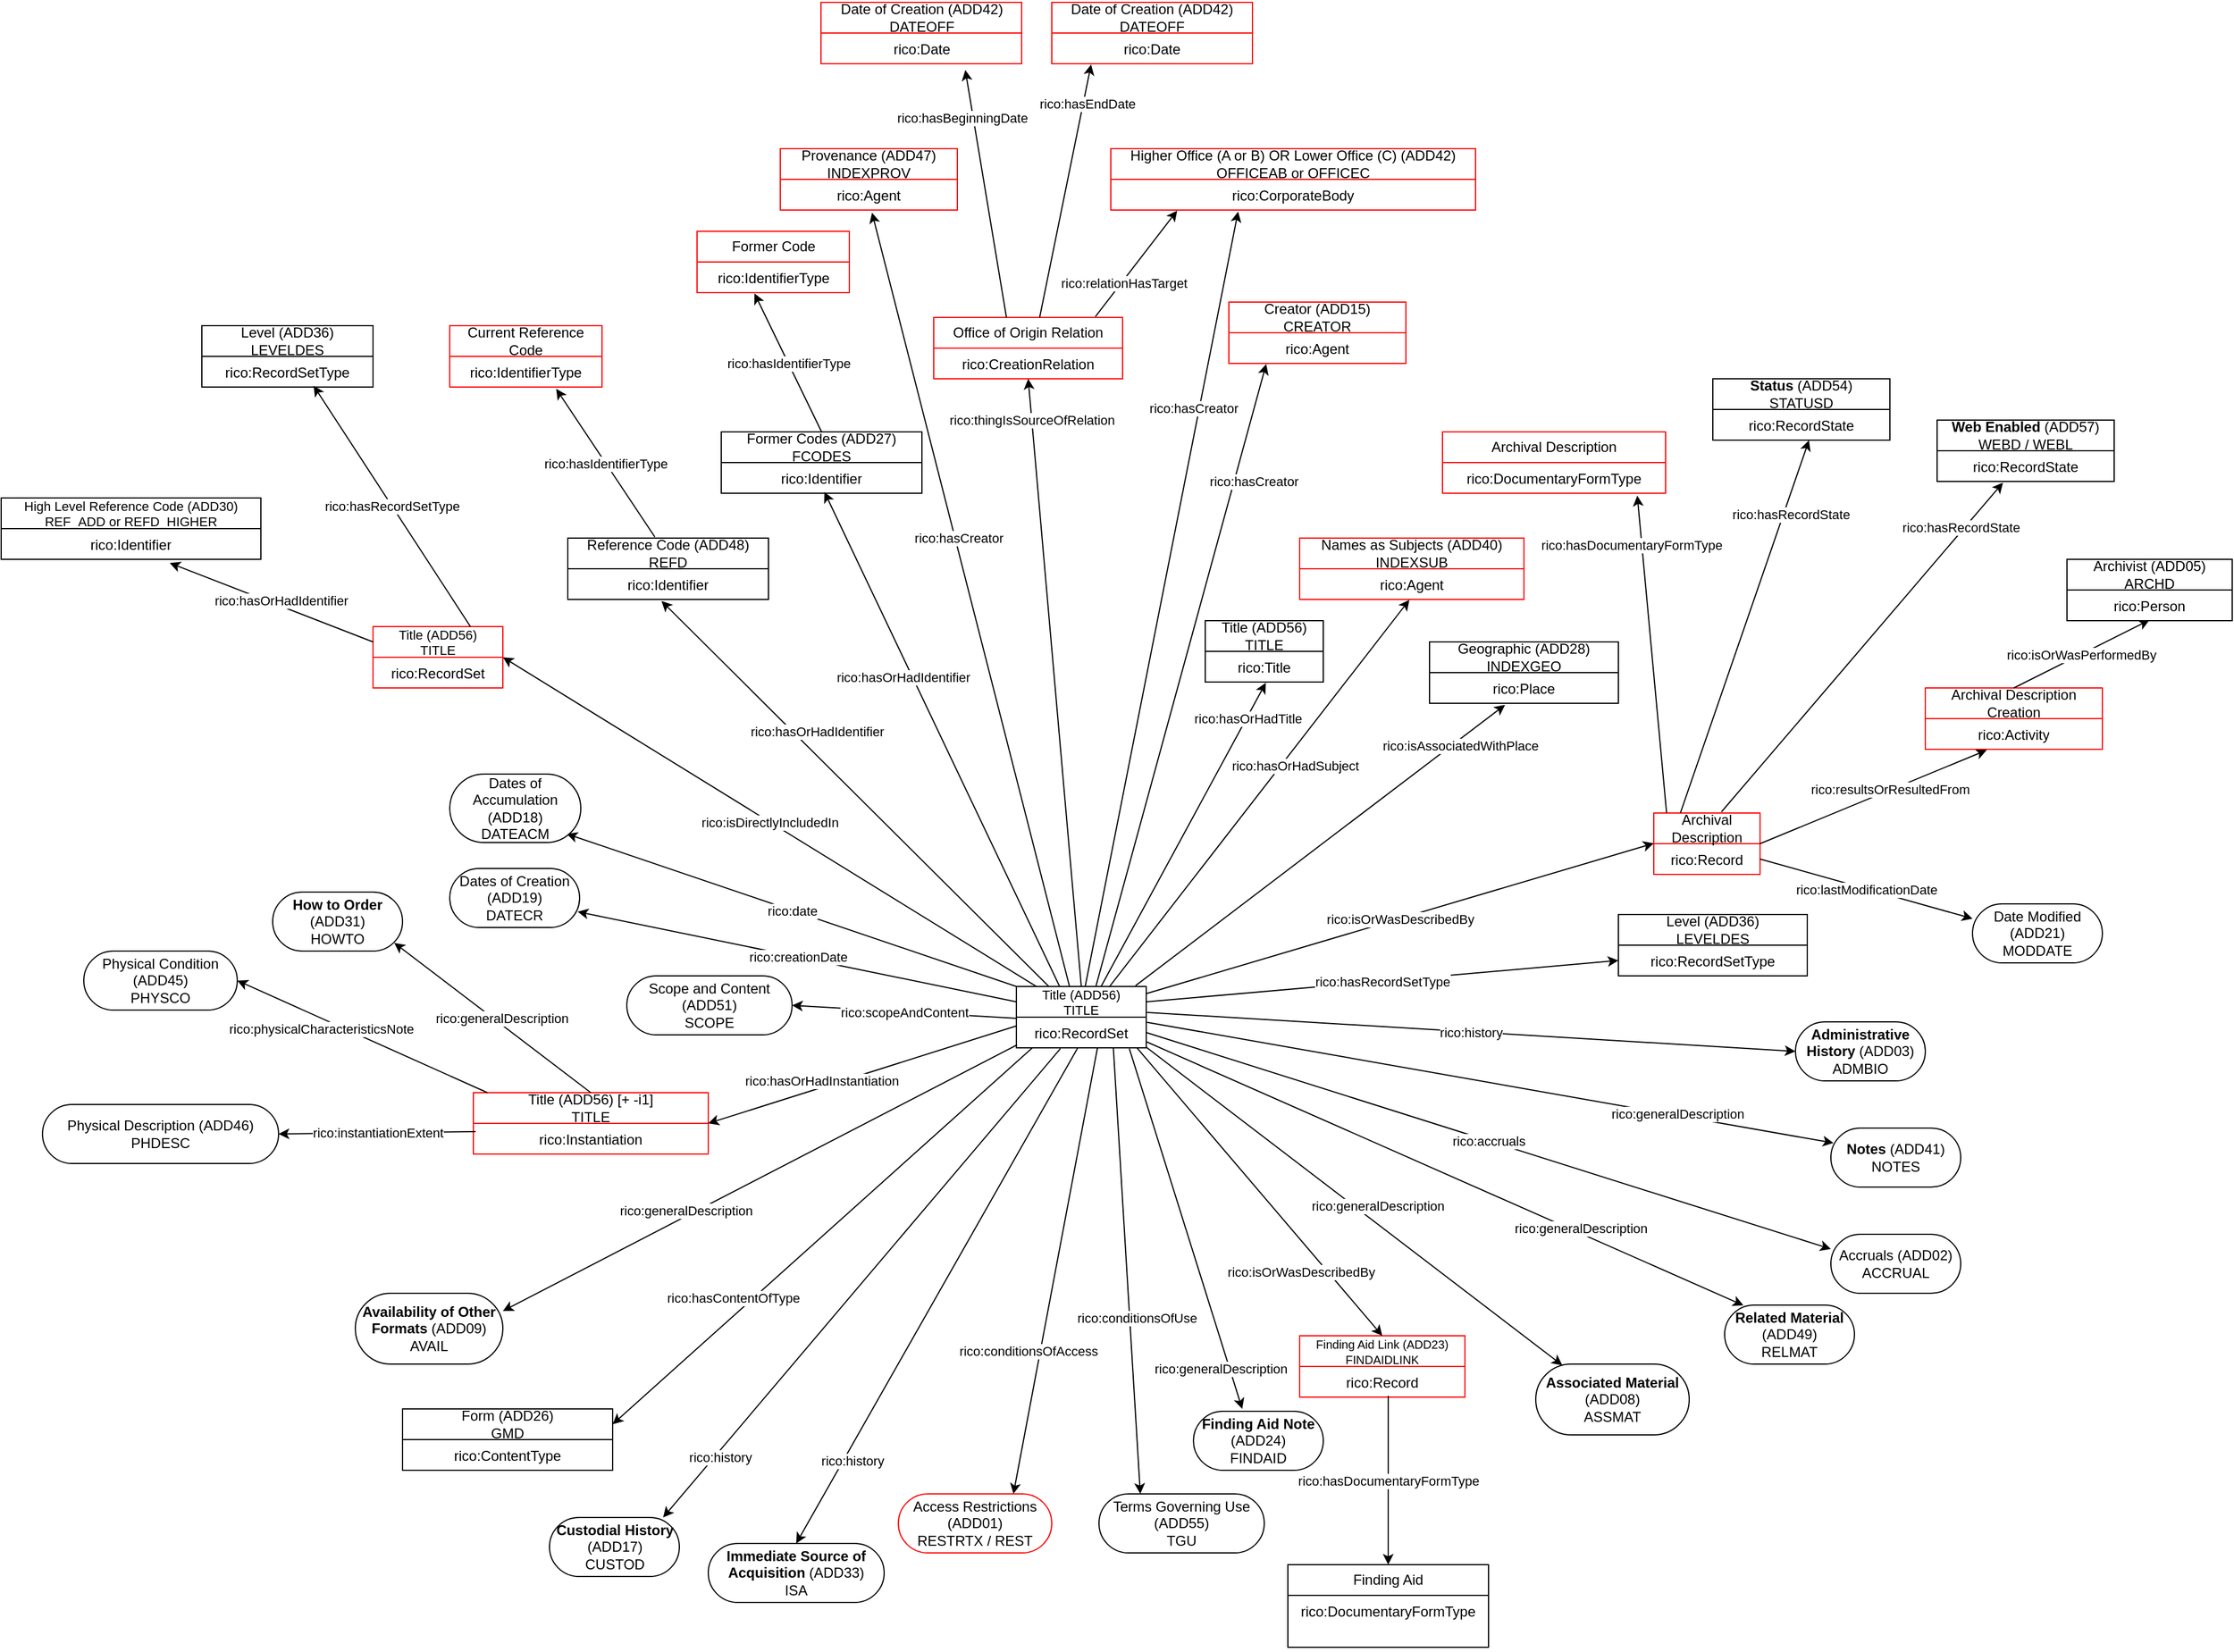 <mxfile version="24.6.1" type="device">
  <diagram name="Page-1" id="_9r6geDOEYo5xFr4fmT0">
    <mxGraphModel dx="2204" dy="1666" grid="1" gridSize="10" guides="1" tooltips="1" connect="1" arrows="1" fold="1" page="1" pageScale="1" pageWidth="850" pageHeight="1100" background="#FFFFFF" math="0" shadow="0">
      <root>
        <mxCell id="0" />
        <mxCell id="1" parent="0" />
        <mxCell id="sWa0SD8Ajx1KSGOqKPP4-1" value="&lt;font style=&quot;font-size: 11px;&quot;&gt;Title (ADD56)&lt;/font&gt;&lt;div style=&quot;font-size: 11px;&quot;&gt;&lt;font style=&quot;font-size: 11px;&quot;&gt;TITLE&lt;/font&gt;&lt;/div&gt;" style="swimlane;fontStyle=0;childLayout=stackLayout;horizontal=1;startSize=26;fillColor=none;horizontalStack=0;resizeParent=1;resizeParentMax=0;resizeLast=0;collapsible=1;marginBottom=0;whiteSpace=wrap;html=1;" parent="1" vertex="1">
          <mxGeometry x="320" y="370" width="110" height="52" as="geometry" />
        </mxCell>
        <mxCell id="sWa0SD8Ajx1KSGOqKPP4-2" value="rico:RecordSet" style="text;strokeColor=none;fillColor=none;align=center;verticalAlign=top;spacingLeft=4;spacingRight=4;overflow=hidden;rotatable=0;points=[[0,0.5],[1,0.5]];portConstraint=eastwest;whiteSpace=wrap;html=1;" parent="sWa0SD8Ajx1KSGOqKPP4-1" vertex="1">
          <mxGeometry y="26" width="110" height="26" as="geometry" />
        </mxCell>
        <mxCell id="sWa0SD8Ajx1KSGOqKPP4-3" value="Level (ADD36)&lt;div&gt;LEVELDES&lt;/div&gt;" style="swimlane;fontStyle=0;childLayout=stackLayout;horizontal=1;startSize=26;fillColor=none;horizontalStack=0;resizeParent=1;resizeParentMax=0;resizeLast=0;collapsible=1;marginBottom=0;whiteSpace=wrap;html=1;" parent="1" vertex="1">
          <mxGeometry x="830" y="309" width="160" height="52" as="geometry">
            <mxRectangle x="981" y="570" width="50" height="40" as="alternateBounds" />
          </mxGeometry>
        </mxCell>
        <mxCell id="sWa0SD8Ajx1KSGOqKPP4-4" value="rico:RecordSetType&lt;div&gt;&lt;br&gt;&lt;/div&gt;" style="text;strokeColor=none;fillColor=none;align=center;verticalAlign=top;spacingLeft=4;spacingRight=4;overflow=hidden;rotatable=0;points=[[0,0.5],[1,0.5]];portConstraint=eastwest;whiteSpace=wrap;html=1;" parent="sWa0SD8Ajx1KSGOqKPP4-3" vertex="1">
          <mxGeometry y="26" width="160" height="26" as="geometry" />
        </mxCell>
        <mxCell id="sWa0SD8Ajx1KSGOqKPP4-5" value="" style="endArrow=classic;html=1;rounded=0;entryX=0;entryY=0.5;entryDx=0;entryDy=0;exitX=1;exitY=0.25;exitDx=0;exitDy=0;" parent="1" source="sWa0SD8Ajx1KSGOqKPP4-1" target="sWa0SD8Ajx1KSGOqKPP4-4" edge="1">
          <mxGeometry relative="1" as="geometry">
            <mxPoint x="530" y="380" as="sourcePoint" />
            <mxPoint x="610" y="390" as="targetPoint" />
          </mxGeometry>
        </mxCell>
        <mxCell id="sWa0SD8Ajx1KSGOqKPP4-6" value="rico:hasRecordSetType" style="edgeLabel;resizable=0;html=1;;align=center;verticalAlign=middle;" parent="sWa0SD8Ajx1KSGOqKPP4-5" connectable="0" vertex="1">
          <mxGeometry relative="1" as="geometry" />
        </mxCell>
        <mxCell id="sWa0SD8Ajx1KSGOqKPP4-11" value="Scope and Content (ADD51)&lt;div&gt;SCOPE&lt;/div&gt;" style="html=1;whiteSpace=wrap;rounded=1;arcSize=50;" parent="1" vertex="1">
          <mxGeometry x="-10" y="361" width="140" height="50" as="geometry" />
        </mxCell>
        <mxCell id="sWa0SD8Ajx1KSGOqKPP4-12" value="" style="endArrow=classic;html=1;rounded=0;exitX=0.003;exitY=0.038;exitDx=0;exitDy=0;exitPerimeter=0;entryX=1;entryY=0.5;entryDx=0;entryDy=0;" parent="1" source="sWa0SD8Ajx1KSGOqKPP4-2" target="sWa0SD8Ajx1KSGOqKPP4-11" edge="1">
          <mxGeometry relative="1" as="geometry">
            <mxPoint x="290" y="400" as="sourcePoint" />
            <mxPoint x="130" y="400" as="targetPoint" />
          </mxGeometry>
        </mxCell>
        <mxCell id="sWa0SD8Ajx1KSGOqKPP4-13" value="rico:scopeAndContent" style="edgeLabel;resizable=0;html=1;;align=center;verticalAlign=middle;" parent="sWa0SD8Ajx1KSGOqKPP4-12" connectable="0" vertex="1">
          <mxGeometry relative="1" as="geometry" />
        </mxCell>
        <mxCell id="sWa0SD8Ajx1KSGOqKPP4-14" value="&lt;font style=&quot;font-size: 12px;&quot;&gt;Title (ADD56) [+ -i1]&lt;/font&gt;&lt;div style=&quot;&quot;&gt;TITLE&lt;/div&gt;" style="swimlane;fontStyle=0;childLayout=stackLayout;horizontal=1;startSize=26;fillColor=none;horizontalStack=0;resizeParent=1;resizeParentMax=0;resizeLast=0;collapsible=1;marginBottom=0;whiteSpace=wrap;html=1;strokeColor=#FF0000;" parent="1" vertex="1">
          <mxGeometry x="-140" y="460" width="199" height="52" as="geometry" />
        </mxCell>
        <mxCell id="sWa0SD8Ajx1KSGOqKPP4-15" value="rico:Instantiation&lt;div&gt;&lt;br&gt;&lt;/div&gt;" style="text;strokeColor=none;fillColor=none;align=center;verticalAlign=top;spacingLeft=4;spacingRight=4;overflow=hidden;rotatable=0;points=[[0,0.5],[1,0.5]];portConstraint=eastwest;whiteSpace=wrap;html=1;" parent="sWa0SD8Ajx1KSGOqKPP4-14" vertex="1">
          <mxGeometry y="26" width="199" height="26" as="geometry" />
        </mxCell>
        <mxCell id="K4QZWATomJR9_dxTVFmW-19" value="" style="endArrow=classic;html=1;rounded=0;entryX=0.875;entryY=0;entryDx=0;entryDy=0;entryPerimeter=0;exitX=0.339;exitY=1.026;exitDx=0;exitDy=0;exitPerimeter=0;" parent="1" source="sWa0SD8Ajx1KSGOqKPP4-2" target="K4QZWATomJR9_dxTVFmW-21" edge="1">
          <mxGeometry relative="1" as="geometry">
            <mxPoint x="361" y="420" as="sourcePoint" />
            <mxPoint x="260" y="770" as="targetPoint" />
          </mxGeometry>
        </mxCell>
        <mxCell id="K4QZWATomJR9_dxTVFmW-20" value="rico:history" style="edgeLabel;resizable=0;html=1;;align=center;verticalAlign=middle;" parent="K4QZWATomJR9_dxTVFmW-19" connectable="0" vertex="1">
          <mxGeometry relative="1" as="geometry">
            <mxPoint x="-120" y="147" as="offset" />
          </mxGeometry>
        </mxCell>
        <mxCell id="K4QZWATomJR9_dxTVFmW-21" value="&lt;b&gt;Custodial History &lt;/b&gt;(ADD17)&lt;div&gt;CUSTOD&lt;/div&gt;" style="html=1;whiteSpace=wrap;rounded=1;arcSize=50;" parent="1" vertex="1">
          <mxGeometry x="-75.5" y="820" width="110" height="50" as="geometry" />
        </mxCell>
        <mxCell id="K4QZWATomJR9_dxTVFmW-24" value="&lt;b&gt;Immediate Source of Acquisition &lt;/b&gt;(ADD33)&lt;div&gt;ISA&lt;/div&gt;" style="html=1;whiteSpace=wrap;rounded=1;arcSize=50;" parent="1" vertex="1">
          <mxGeometry x="59" y="842" width="149" height="50" as="geometry" />
        </mxCell>
        <mxCell id="K4QZWATomJR9_dxTVFmW-27" value="" style="endArrow=classic;html=1;rounded=0;entryX=0.5;entryY=0;entryDx=0;entryDy=0;exitX=0.471;exitY=1.013;exitDx=0;exitDy=0;exitPerimeter=0;" parent="1" source="sWa0SD8Ajx1KSGOqKPP4-2" target="K4QZWATomJR9_dxTVFmW-24" edge="1">
          <mxGeometry relative="1" as="geometry">
            <mxPoint x="370" y="430" as="sourcePoint" />
            <mxPoint x="208" y="805" as="targetPoint" />
          </mxGeometry>
        </mxCell>
        <mxCell id="K4QZWATomJR9_dxTVFmW-28" value="rico:history" style="edgeLabel;resizable=0;html=1;;align=center;verticalAlign=middle;" parent="K4QZWATomJR9_dxTVFmW-27" connectable="0" vertex="1">
          <mxGeometry relative="1" as="geometry">
            <mxPoint x="-72" y="139" as="offset" />
          </mxGeometry>
        </mxCell>
        <mxCell id="K4QZWATomJR9_dxTVFmW-37" value="" style="endArrow=classic;html=1;rounded=0;entryX=1;entryY=0.5;entryDx=0;entryDy=0;exitX=-0.002;exitY=0.288;exitDx=0;exitDy=0;exitPerimeter=0;" parent="1" source="sWa0SD8Ajx1KSGOqKPP4-2" target="sWa0SD8Ajx1KSGOqKPP4-14" edge="1">
          <mxGeometry relative="1" as="geometry">
            <mxPoint x="280" y="420" as="sourcePoint" />
            <mxPoint x="110" y="490" as="targetPoint" />
          </mxGeometry>
        </mxCell>
        <mxCell id="K4QZWATomJR9_dxTVFmW-38" value="rico:hasOrHadInstantiation" style="edgeLabel;resizable=0;html=1;;align=center;verticalAlign=middle;" parent="K4QZWATomJR9_dxTVFmW-37" connectable="0" vertex="1">
          <mxGeometry relative="1" as="geometry">
            <mxPoint x="-34" y="5" as="offset" />
          </mxGeometry>
        </mxCell>
        <mxCell id="K4QZWATomJR9_dxTVFmW-41" value="" style="endArrow=classic;html=1;rounded=0;entryX=1;entryY=0.5;entryDx=0;entryDy=0;exitX=0.01;exitY=0.269;exitDx=0;exitDy=0;exitPerimeter=0;" parent="1" source="sWa0SD8Ajx1KSGOqKPP4-15" target="K4QZWATomJR9_dxTVFmW-45" edge="1">
          <mxGeometry relative="1" as="geometry">
            <mxPoint x="-140" y="494.5" as="sourcePoint" />
            <mxPoint x="-290" y="494.5" as="targetPoint" />
          </mxGeometry>
        </mxCell>
        <mxCell id="K4QZWATomJR9_dxTVFmW-42" value="rico:instantiationExtent" style="edgeLabel;resizable=0;html=1;;align=center;verticalAlign=middle;" parent="K4QZWATomJR9_dxTVFmW-41" connectable="0" vertex="1">
          <mxGeometry relative="1" as="geometry" />
        </mxCell>
        <mxCell id="K4QZWATomJR9_dxTVFmW-45" value="Physical Description (ADD46) PHDESC" style="html=1;whiteSpace=wrap;rounded=1;arcSize=50;strokeColor=#000000;" parent="1" vertex="1">
          <mxGeometry x="-505" y="470" width="200" height="50" as="geometry" />
        </mxCell>
        <mxCell id="vEi_3DjQt7wcUmB-cSFn-1" value="" style="endArrow=classic;html=1;rounded=0;entryX=0.75;entryY=0;entryDx=0;entryDy=0;exitX=0.624;exitY=1.013;exitDx=0;exitDy=0;exitPerimeter=0;" parent="1" source="sWa0SD8Ajx1KSGOqKPP4-2" target="vEi_3DjQt7wcUmB-cSFn-3" edge="1">
          <mxGeometry relative="1" as="geometry">
            <mxPoint x="390" y="422" as="sourcePoint" />
            <mxPoint x="360" y="770" as="targetPoint" />
          </mxGeometry>
        </mxCell>
        <mxCell id="vEi_3DjQt7wcUmB-cSFn-2" value="rico:conditionsOfAccess" style="edgeLabel;resizable=0;html=1;;align=center;verticalAlign=middle;" parent="vEi_3DjQt7wcUmB-cSFn-1" connectable="0" vertex="1">
          <mxGeometry relative="1" as="geometry">
            <mxPoint x="-23" y="68" as="offset" />
          </mxGeometry>
        </mxCell>
        <mxCell id="vEi_3DjQt7wcUmB-cSFn-3" value="Access Restrictions (ADD01)&lt;div&gt;RESTRTX / REST&lt;/div&gt;" style="html=1;whiteSpace=wrap;rounded=1;arcSize=50;strokeColor=#FF0000;" parent="1" vertex="1">
          <mxGeometry x="220" y="800" width="130" height="50" as="geometry" />
        </mxCell>
        <mxCell id="vEi_3DjQt7wcUmB-cSFn-4" value="" style="endArrow=classic;html=1;rounded=0;entryX=0.25;entryY=0;entryDx=0;entryDy=0;exitX=0.747;exitY=1.006;exitDx=0;exitDy=0;exitPerimeter=0;" parent="1" source="sWa0SD8Ajx1KSGOqKPP4-2" target="vEi_3DjQt7wcUmB-cSFn-6" edge="1">
          <mxGeometry relative="1" as="geometry">
            <mxPoint x="400" y="430" as="sourcePoint" />
            <mxPoint x="420" y="780" as="targetPoint" />
          </mxGeometry>
        </mxCell>
        <mxCell id="vEi_3DjQt7wcUmB-cSFn-5" value="rico:conditionsOfUse" style="edgeLabel;resizable=0;html=1;;align=center;verticalAlign=middle;" parent="vEi_3DjQt7wcUmB-cSFn-4" connectable="0" vertex="1">
          <mxGeometry relative="1" as="geometry">
            <mxPoint x="8" y="39" as="offset" />
          </mxGeometry>
        </mxCell>
        <mxCell id="vEi_3DjQt7wcUmB-cSFn-6" value="Terms Governing Use (ADD55)&lt;div&gt;TGU&lt;/div&gt;" style="html=1;whiteSpace=wrap;rounded=1;arcSize=50;" parent="1" vertex="1">
          <mxGeometry x="390" y="800" width="140" height="50" as="geometry" />
        </mxCell>
        <mxCell id="vEi_3DjQt7wcUmB-cSFn-7" value="" style="endArrow=classic;html=1;rounded=0;entryX=0.376;entryY=-0.04;entryDx=0;entryDy=0;entryPerimeter=0;exitX=0.87;exitY=1.026;exitDx=0;exitDy=0;exitPerimeter=0;" parent="1" source="sWa0SD8Ajx1KSGOqKPP4-2" target="vEi_3DjQt7wcUmB-cSFn-9" edge="1">
          <mxGeometry relative="1" as="geometry">
            <mxPoint x="420" y="420" as="sourcePoint" />
            <mxPoint x="510" y="700" as="targetPoint" />
          </mxGeometry>
        </mxCell>
        <mxCell id="vEi_3DjQt7wcUmB-cSFn-8" value="rico:generalDescription" style="edgeLabel;resizable=0;html=1;;align=center;verticalAlign=middle;" parent="vEi_3DjQt7wcUmB-cSFn-7" connectable="0" vertex="1">
          <mxGeometry relative="1" as="geometry">
            <mxPoint x="29" y="118" as="offset" />
          </mxGeometry>
        </mxCell>
        <mxCell id="vEi_3DjQt7wcUmB-cSFn-9" value="&lt;b&gt;Finding Aid Note &lt;/b&gt;(ADD24)&lt;div&gt;FINDAID&lt;/div&gt;" style="html=1;whiteSpace=wrap;rounded=1;arcSize=50;" parent="1" vertex="1">
          <mxGeometry x="470" y="730" width="110" height="50" as="geometry" />
        </mxCell>
        <mxCell id="vEi_3DjQt7wcUmB-cSFn-10" value="&lt;font style=&quot;font-size: 10px;&quot;&gt;Finding Aid Link (ADD23)&lt;/font&gt;&lt;div style=&quot;font-size: 10px;&quot;&gt;&lt;font style=&quot;font-size: 10px;&quot;&gt;FINDAIDLINK&lt;/font&gt;&lt;/div&gt;" style="swimlane;fontStyle=0;childLayout=stackLayout;horizontal=1;startSize=26;fillColor=none;horizontalStack=0;resizeParent=1;resizeParentMax=0;resizeLast=0;collapsible=1;marginBottom=0;whiteSpace=wrap;html=1;strokeColor=#FF0000;" parent="1" vertex="1">
          <mxGeometry x="560" y="666" width="140" height="52" as="geometry" />
        </mxCell>
        <mxCell id="vEi_3DjQt7wcUmB-cSFn-11" value="rico:Record" style="text;strokeColor=none;fillColor=none;align=center;verticalAlign=top;spacingLeft=4;spacingRight=4;overflow=hidden;rotatable=0;points=[[0,0.5],[1,0.5]];portConstraint=eastwest;whiteSpace=wrap;html=1;" parent="vEi_3DjQt7wcUmB-cSFn-10" vertex="1">
          <mxGeometry y="26" width="140" height="26" as="geometry" />
        </mxCell>
        <mxCell id="vEi_3DjQt7wcUmB-cSFn-14" value="Finding Aid" style="swimlane;fontStyle=0;childLayout=stackLayout;horizontal=1;startSize=26;fillColor=none;horizontalStack=0;resizeParent=1;resizeParentMax=0;resizeLast=0;collapsible=1;marginBottom=0;whiteSpace=wrap;html=1;" parent="1" vertex="1">
          <mxGeometry x="550" y="860" width="170" height="70" as="geometry">
            <mxRectangle x="981" y="570" width="50" height="40" as="alternateBounds" />
          </mxGeometry>
        </mxCell>
        <mxCell id="vEi_3DjQt7wcUmB-cSFn-15" value="rico:DocumentaryFormType&lt;div&gt;&lt;div&gt;&lt;br&gt;&lt;/div&gt;&lt;/div&gt;" style="text;strokeColor=none;fillColor=none;align=center;verticalAlign=top;spacingLeft=4;spacingRight=4;overflow=hidden;rotatable=0;points=[[0,0.5],[1,0.5]];portConstraint=eastwest;whiteSpace=wrap;html=1;" parent="vEi_3DjQt7wcUmB-cSFn-14" vertex="1">
          <mxGeometry y="26" width="170" height="44" as="geometry" />
        </mxCell>
        <mxCell id="vEi_3DjQt7wcUmB-cSFn-16" value="" style="endArrow=classic;html=1;rounded=0;entryX=0.5;entryY=0;entryDx=0;entryDy=0;exitX=0.536;exitY=0.957;exitDx=0;exitDy=0;exitPerimeter=0;" parent="1" source="vEi_3DjQt7wcUmB-cSFn-11" target="vEi_3DjQt7wcUmB-cSFn-14" edge="1">
          <mxGeometry relative="1" as="geometry">
            <mxPoint x="630" y="750" as="sourcePoint" />
            <mxPoint x="850" y="770" as="targetPoint" />
          </mxGeometry>
        </mxCell>
        <mxCell id="vEi_3DjQt7wcUmB-cSFn-17" value="rico:hasDocumentaryFormType" style="edgeLabel;resizable=0;html=1;;align=center;verticalAlign=middle;" parent="vEi_3DjQt7wcUmB-cSFn-16" connectable="0" vertex="1">
          <mxGeometry relative="1" as="geometry" />
        </mxCell>
        <mxCell id="wiPwyt0miK05mvKJtJq--1" value="" style="endArrow=classic;html=1;rounded=0;entryX=0.5;entryY=0;entryDx=0;entryDy=0;exitX=0.926;exitY=0.987;exitDx=0;exitDy=0;exitPerimeter=0;" parent="1" source="sWa0SD8Ajx1KSGOqKPP4-2" target="vEi_3DjQt7wcUmB-cSFn-10" edge="1">
          <mxGeometry relative="1" as="geometry">
            <mxPoint x="440" y="440" as="sourcePoint" />
            <mxPoint x="540" y="532" as="targetPoint" />
          </mxGeometry>
        </mxCell>
        <mxCell id="wiPwyt0miK05mvKJtJq--2" value="rico:isOrWasDescribedBy" style="edgeLabel;resizable=0;html=1;;align=center;verticalAlign=middle;" parent="wiPwyt0miK05mvKJtJq--1" connectable="0" vertex="1">
          <mxGeometry relative="1" as="geometry">
            <mxPoint x="35" y="68" as="offset" />
          </mxGeometry>
        </mxCell>
        <mxCell id="wiPwyt0miK05mvKJtJq--11" value="" style="endArrow=classic;html=1;rounded=0;exitX=1;exitY=0.5;exitDx=0;exitDy=0;entryX=0;entryY=0.25;entryDx=0;entryDy=0;" parent="1" source="sWa0SD8Ajx1KSGOqKPP4-2" target="wiPwyt0miK05mvKJtJq--13" edge="1">
          <mxGeometry relative="1" as="geometry">
            <mxPoint x="550" y="450" as="sourcePoint" />
            <mxPoint x="920" y="580" as="targetPoint" />
          </mxGeometry>
        </mxCell>
        <mxCell id="wiPwyt0miK05mvKJtJq--12" value="rico:accruals" style="edgeLabel;resizable=0;html=1;;align=center;verticalAlign=middle;" parent="wiPwyt0miK05mvKJtJq--11" connectable="0" vertex="1">
          <mxGeometry relative="1" as="geometry" />
        </mxCell>
        <mxCell id="wiPwyt0miK05mvKJtJq--13" value="Accruals (ADD02)&lt;div&gt;ACCRUAL&lt;/div&gt;" style="html=1;whiteSpace=wrap;rounded=1;arcSize=50;" parent="1" vertex="1">
          <mxGeometry x="1010" y="580" width="110" height="50" as="geometry" />
        </mxCell>
        <mxCell id="wiPwyt0miK05mvKJtJq--14" value="" style="endArrow=classic;html=1;rounded=0;exitX=1.006;exitY=0.167;exitDx=0;exitDy=0;exitPerimeter=0;entryX=0.02;entryY=0.253;entryDx=0;entryDy=0;entryPerimeter=0;" parent="1" source="sWa0SD8Ajx1KSGOqKPP4-2" target="wiPwyt0miK05mvKJtJq--16" edge="1">
          <mxGeometry relative="1" as="geometry">
            <mxPoint x="500" y="420" as="sourcePoint" />
            <mxPoint x="910" y="520" as="targetPoint" />
          </mxGeometry>
        </mxCell>
        <mxCell id="wiPwyt0miK05mvKJtJq--15" value="rico:generalDescription" style="edgeLabel;resizable=0;html=1;;align=center;verticalAlign=middle;" parent="wiPwyt0miK05mvKJtJq--14" connectable="0" vertex="1">
          <mxGeometry relative="1" as="geometry">
            <mxPoint x="159" y="26" as="offset" />
          </mxGeometry>
        </mxCell>
        <mxCell id="wiPwyt0miK05mvKJtJq--16" value="&lt;b&gt;Notes &lt;/b&gt;(ADD41)&lt;div&gt;NOTES&lt;/div&gt;" style="html=1;whiteSpace=wrap;rounded=1;arcSize=50;" parent="1" vertex="1">
          <mxGeometry x="1010" y="490" width="110" height="50" as="geometry" />
        </mxCell>
        <mxCell id="wiPwyt0miK05mvKJtJq--17" value="" style="endArrow=classic;html=1;rounded=0;entryX=1;entryY=0.5;entryDx=0;entryDy=0;exitX=0.06;exitY=0;exitDx=0;exitDy=0;exitPerimeter=0;" parent="1" source="sWa0SD8Ajx1KSGOqKPP4-14" target="wiPwyt0miK05mvKJtJq--19" edge="1">
          <mxGeometry relative="1" as="geometry">
            <mxPoint x="-50" y="430" as="sourcePoint" />
            <mxPoint x="-270.0" y="396" as="targetPoint" />
          </mxGeometry>
        </mxCell>
        <mxCell id="wiPwyt0miK05mvKJtJq--18" value="rico:physicalCharacteristicsNote" style="edgeLabel;resizable=0;html=1;;align=center;verticalAlign=middle;" parent="wiPwyt0miK05mvKJtJq--17" connectable="0" vertex="1">
          <mxGeometry relative="1" as="geometry">
            <mxPoint x="-35" y="-7" as="offset" />
          </mxGeometry>
        </mxCell>
        <mxCell id="wiPwyt0miK05mvKJtJq--19" value="Physical Condition (ADD45)&lt;div&gt;PHYSCO&lt;/div&gt;" style="html=1;whiteSpace=wrap;rounded=1;arcSize=50;strokeColor=#000000;" parent="1" vertex="1">
          <mxGeometry x="-470" y="340" width="130" height="50" as="geometry" />
        </mxCell>
        <mxCell id="wiPwyt0miK05mvKJtJq--20" value="" style="endArrow=classic;html=1;rounded=0;exitX=0.5;exitY=0;exitDx=0;exitDy=0;entryX=0.936;entryY=0.86;entryDx=0;entryDy=0;entryPerimeter=0;" parent="1" source="sWa0SD8Ajx1KSGOqKPP4-14" target="wiPwyt0miK05mvKJtJq--22" edge="1">
          <mxGeometry relative="1" as="geometry">
            <mxPoint x="-211" y="350" as="sourcePoint" />
            <mxPoint x="-130" y="290" as="targetPoint" />
          </mxGeometry>
        </mxCell>
        <mxCell id="wiPwyt0miK05mvKJtJq--21" value="rico:generalDescription" style="edgeLabel;resizable=0;html=1;;align=center;verticalAlign=middle;" parent="wiPwyt0miK05mvKJtJq--20" connectable="0" vertex="1">
          <mxGeometry relative="1" as="geometry">
            <mxPoint x="7" as="offset" />
          </mxGeometry>
        </mxCell>
        <mxCell id="wiPwyt0miK05mvKJtJq--22" value="&lt;b&gt;How to Order &lt;/b&gt;(ADD31)&lt;div&gt;HOWTO&lt;/div&gt;" style="html=1;whiteSpace=wrap;rounded=1;arcSize=50;" parent="1" vertex="1">
          <mxGeometry x="-310" y="290" width="110" height="50" as="geometry" />
        </mxCell>
        <mxCell id="wiPwyt0miK05mvKJtJq--23" value="Reference Code (ADD48)&lt;div&gt;REFD&lt;/div&gt;" style="swimlane;fontStyle=0;childLayout=stackLayout;horizontal=1;startSize=26;fillColor=none;horizontalStack=0;resizeParent=1;resizeParentMax=0;resizeLast=0;collapsible=1;marginBottom=0;whiteSpace=wrap;html=1;" parent="1" vertex="1">
          <mxGeometry x="-60" y="-10" width="170" height="52" as="geometry">
            <mxRectangle x="981" y="570" width="50" height="40" as="alternateBounds" />
          </mxGeometry>
        </mxCell>
        <mxCell id="wiPwyt0miK05mvKJtJq--24" value="rico:Identifier&lt;div&gt;&lt;br&gt;&lt;/div&gt;" style="text;strokeColor=none;fillColor=none;align=center;verticalAlign=top;spacingLeft=4;spacingRight=4;overflow=hidden;rotatable=0;points=[[0,0.5],[1,0.5]];portConstraint=eastwest;whiteSpace=wrap;html=1;" parent="wiPwyt0miK05mvKJtJq--23" vertex="1">
          <mxGeometry y="26" width="170" height="26" as="geometry" />
        </mxCell>
        <mxCell id="wiPwyt0miK05mvKJtJq--25" value="" style="endArrow=classic;html=1;rounded=0;exitX=0.25;exitY=0;exitDx=0;exitDy=0;entryX=0.467;entryY=1.051;entryDx=0;entryDy=0;entryPerimeter=0;" parent="1" source="sWa0SD8Ajx1KSGOqKPP4-1" target="wiPwyt0miK05mvKJtJq--24" edge="1">
          <mxGeometry relative="1" as="geometry">
            <mxPoint x="340" y="362" as="sourcePoint" />
            <mxPoint x="260" y="242" as="targetPoint" />
          </mxGeometry>
        </mxCell>
        <mxCell id="wiPwyt0miK05mvKJtJq--26" value="rico:hasOrHadIdentifier" style="edgeLabel;resizable=0;html=1;;align=center;verticalAlign=middle;" parent="wiPwyt0miK05mvKJtJq--25" connectable="0" vertex="1">
          <mxGeometry relative="1" as="geometry">
            <mxPoint x="-33" y="-53" as="offset" />
          </mxGeometry>
        </mxCell>
        <mxCell id="wiPwyt0miK05mvKJtJq--27" value="" style="endArrow=classic;html=1;rounded=0;entryX=0.514;entryY=0.957;entryDx=0;entryDy=0;entryPerimeter=0;exitX=0.334;exitY=0.004;exitDx=0;exitDy=0;exitPerimeter=0;" parent="1" source="sWa0SD8Ajx1KSGOqKPP4-1" target="wiPwyt0miK05mvKJtJq--30" edge="1">
          <mxGeometry relative="1" as="geometry">
            <mxPoint x="330" y="330" as="sourcePoint" />
            <mxPoint x="330" y="36.5" as="targetPoint" />
          </mxGeometry>
        </mxCell>
        <mxCell id="wiPwyt0miK05mvKJtJq--28" value="rico:hasOrHadIdentifier" style="edgeLabel;resizable=0;html=1;;align=center;verticalAlign=middle;" parent="wiPwyt0miK05mvKJtJq--27" connectable="0" vertex="1">
          <mxGeometry relative="1" as="geometry">
            <mxPoint x="-33" y="-53" as="offset" />
          </mxGeometry>
        </mxCell>
        <mxCell id="wiPwyt0miK05mvKJtJq--29" value="Former Codes (ADD27)&lt;div&gt;FCODES&lt;/div&gt;" style="swimlane;fontStyle=0;childLayout=stackLayout;horizontal=1;startSize=26;fillColor=none;horizontalStack=0;resizeParent=1;resizeParentMax=0;resizeLast=0;collapsible=1;marginBottom=0;whiteSpace=wrap;html=1;" parent="1" vertex="1">
          <mxGeometry x="70" y="-100" width="170" height="52" as="geometry">
            <mxRectangle x="981" y="570" width="50" height="40" as="alternateBounds" />
          </mxGeometry>
        </mxCell>
        <mxCell id="wiPwyt0miK05mvKJtJq--30" value="rico:Identifier&lt;div&gt;&lt;br&gt;&lt;/div&gt;" style="text;strokeColor=none;fillColor=none;align=center;verticalAlign=top;spacingLeft=4;spacingRight=4;overflow=hidden;rotatable=0;points=[[0,0.5],[1,0.5]];portConstraint=eastwest;whiteSpace=wrap;html=1;" parent="wiPwyt0miK05mvKJtJq--29" vertex="1">
          <mxGeometry y="26" width="170" height="26" as="geometry" />
        </mxCell>
        <mxCell id="wiPwyt0miK05mvKJtJq--31" value="" style="endArrow=classic;html=1;rounded=0;exitX=0.434;exitY=-0.017;exitDx=0;exitDy=0;exitPerimeter=0;entryX=0.699;entryY=1.06;entryDx=0;entryDy=0;entryPerimeter=0;" parent="1" source="wiPwyt0miK05mvKJtJq--23" target="wiPwyt0miK05mvKJtJq--34" edge="1">
          <mxGeometry relative="1" as="geometry">
            <mxPoint x="-180" y="-150" as="sourcePoint" />
            <mxPoint x="-40" y="-140" as="targetPoint" />
          </mxGeometry>
        </mxCell>
        <mxCell id="wiPwyt0miK05mvKJtJq--32" value="rico:hasIdentifierType" style="edgeLabel;resizable=0;html=1;;align=center;verticalAlign=middle;" parent="wiPwyt0miK05mvKJtJq--31" connectable="0" vertex="1">
          <mxGeometry relative="1" as="geometry" />
        </mxCell>
        <mxCell id="wiPwyt0miK05mvKJtJq--33" value="Current Reference Code" style="swimlane;fontStyle=0;childLayout=stackLayout;horizontal=1;startSize=26;fillColor=none;horizontalStack=0;resizeParent=1;resizeParentMax=0;resizeLast=0;collapsible=1;marginBottom=0;whiteSpace=wrap;html=1;strokeColor=#FF0000;" parent="1" vertex="1">
          <mxGeometry x="-160" y="-190" width="129" height="52" as="geometry">
            <mxRectangle x="981" y="570" width="50" height="40" as="alternateBounds" />
          </mxGeometry>
        </mxCell>
        <mxCell id="wiPwyt0miK05mvKJtJq--34" value="rico:IdentifierType&lt;div&gt;&lt;br&gt;&lt;/div&gt;" style="text;strokeColor=none;fillColor=none;align=center;verticalAlign=top;spacingLeft=4;spacingRight=4;overflow=hidden;rotatable=0;points=[[0,0.5],[1,0.5]];portConstraint=eastwest;whiteSpace=wrap;html=1;" parent="wiPwyt0miK05mvKJtJq--33" vertex="1">
          <mxGeometry y="26" width="129" height="26" as="geometry" />
        </mxCell>
        <mxCell id="wiPwyt0miK05mvKJtJq--35" value="" style="endArrow=classic;html=1;rounded=0;exitX=0.5;exitY=0;exitDx=0;exitDy=0;entryX=0.377;entryY=1.026;entryDx=0;entryDy=0;entryPerimeter=0;" parent="1" source="wiPwyt0miK05mvKJtJq--29" target="wiPwyt0miK05mvKJtJq--38" edge="1">
          <mxGeometry relative="1" as="geometry">
            <mxPoint x="150" y="-120" as="sourcePoint" />
            <mxPoint x="110" y="-180" as="targetPoint" />
          </mxGeometry>
        </mxCell>
        <mxCell id="wiPwyt0miK05mvKJtJq--36" value="rico:hasIdentifierType" style="edgeLabel;resizable=0;html=1;;align=center;verticalAlign=middle;" parent="wiPwyt0miK05mvKJtJq--35" connectable="0" vertex="1">
          <mxGeometry relative="1" as="geometry" />
        </mxCell>
        <mxCell id="wiPwyt0miK05mvKJtJq--37" value="Former Code" style="swimlane;fontStyle=0;childLayout=stackLayout;horizontal=1;startSize=26;fillColor=none;horizontalStack=0;resizeParent=1;resizeParentMax=0;resizeLast=0;collapsible=1;marginBottom=0;whiteSpace=wrap;html=1;strokeColor=#FF0000;" parent="1" vertex="1">
          <mxGeometry x="49.5" y="-270" width="129" height="52" as="geometry">
            <mxRectangle x="981" y="570" width="50" height="40" as="alternateBounds" />
          </mxGeometry>
        </mxCell>
        <mxCell id="wiPwyt0miK05mvKJtJq--38" value="rico:IdentifierType&lt;div&gt;&lt;br&gt;&lt;/div&gt;" style="text;strokeColor=none;fillColor=none;align=center;verticalAlign=top;spacingLeft=4;spacingRight=4;overflow=hidden;rotatable=0;points=[[0,0.5],[1,0.5]];portConstraint=eastwest;whiteSpace=wrap;html=1;" parent="wiPwyt0miK05mvKJtJq--37" vertex="1">
          <mxGeometry y="26" width="129" height="26" as="geometry" />
        </mxCell>
        <mxCell id="wiPwyt0miK05mvKJtJq--53" value="" style="endArrow=classic;html=1;rounded=0;entryX=0;entryY=-0.013;entryDx=0;entryDy=0;entryPerimeter=0;exitX=1.002;exitY=0.115;exitDx=0;exitDy=0;exitPerimeter=0;" parent="1" source="sWa0SD8Ajx1KSGOqKPP4-1" target="wiPwyt0miK05mvKJtJq--56" edge="1">
          <mxGeometry relative="1" as="geometry">
            <mxPoint x="500" y="370" as="sourcePoint" />
            <mxPoint x="800" y="240" as="targetPoint" />
          </mxGeometry>
        </mxCell>
        <mxCell id="wiPwyt0miK05mvKJtJq--54" value="rico:isOrWasDescribedBy" style="edgeLabel;resizable=0;html=1;;align=center;verticalAlign=middle;" parent="wiPwyt0miK05mvKJtJq--53" connectable="0" vertex="1">
          <mxGeometry relative="1" as="geometry" />
        </mxCell>
        <mxCell id="wiPwyt0miK05mvKJtJq--55" value="Archival Description" style="swimlane;fontStyle=0;childLayout=stackLayout;horizontal=1;startSize=26;fillColor=none;horizontalStack=0;resizeParent=1;resizeParentMax=0;resizeLast=0;collapsible=1;marginBottom=0;whiteSpace=wrap;html=1;strokeColor=#FF0000;" parent="1" vertex="1">
          <mxGeometry x="860" y="223" width="90" height="52" as="geometry" />
        </mxCell>
        <mxCell id="wiPwyt0miK05mvKJtJq--56" value="rico:Record" style="text;strokeColor=none;fillColor=none;align=center;verticalAlign=top;spacingLeft=4;spacingRight=4;overflow=hidden;rotatable=0;points=[[0,0.5],[1,0.5]];portConstraint=eastwest;whiteSpace=wrap;html=1;" parent="wiPwyt0miK05mvKJtJq--55" vertex="1">
          <mxGeometry y="26" width="90" height="26" as="geometry" />
        </mxCell>
        <mxCell id="wiPwyt0miK05mvKJtJq--57" value="" style="endArrow=classic;html=1;rounded=0;exitX=1;exitY=0.5;exitDx=0;exitDy=0;entryX=0.347;entryY=1.026;entryDx=0;entryDy=0;entryPerimeter=0;" parent="1" source="wiPwyt0miK05mvKJtJq--55" target="wiPwyt0miK05mvKJtJq--60" edge="1">
          <mxGeometry relative="1" as="geometry">
            <mxPoint x="890" y="170.0" as="sourcePoint" />
            <mxPoint x="1030" y="180" as="targetPoint" />
          </mxGeometry>
        </mxCell>
        <mxCell id="wiPwyt0miK05mvKJtJq--58" value="rico:resultsOrResultedFrom" style="edgeLabel;resizable=0;html=1;;align=center;verticalAlign=middle;" parent="wiPwyt0miK05mvKJtJq--57" connectable="0" vertex="1">
          <mxGeometry relative="1" as="geometry">
            <mxPoint x="14" y="-7" as="offset" />
          </mxGeometry>
        </mxCell>
        <mxCell id="wiPwyt0miK05mvKJtJq--59" value="Archival Description Creation" style="swimlane;fontStyle=0;childLayout=stackLayout;horizontal=1;startSize=26;fillColor=none;horizontalStack=0;resizeParent=1;resizeParentMax=0;resizeLast=0;collapsible=1;marginBottom=0;whiteSpace=wrap;html=1;strokeColor=#FF0000;" parent="1" vertex="1">
          <mxGeometry x="1090" y="117" width="150" height="52" as="geometry" />
        </mxCell>
        <mxCell id="wiPwyt0miK05mvKJtJq--60" value="rico:Activity" style="text;strokeColor=none;fillColor=none;align=center;verticalAlign=top;spacingLeft=4;spacingRight=4;overflow=hidden;rotatable=0;points=[[0,0.5],[1,0.5]];portConstraint=eastwest;whiteSpace=wrap;html=1;" parent="wiPwyt0miK05mvKJtJq--59" vertex="1">
          <mxGeometry y="26" width="150" height="26" as="geometry" />
        </mxCell>
        <mxCell id="wiPwyt0miK05mvKJtJq--61" value="" style="endArrow=classic;html=1;rounded=0;exitX=0.5;exitY=0;exitDx=0;exitDy=0;entryX=0.499;entryY=0.981;entryDx=0;entryDy=0;entryPerimeter=0;" parent="1" source="wiPwyt0miK05mvKJtJq--59" target="wiPwyt0miK05mvKJtJq--64" edge="1">
          <mxGeometry relative="1" as="geometry">
            <mxPoint x="1030" y="80" as="sourcePoint" />
            <mxPoint x="1105" y="60" as="targetPoint" />
          </mxGeometry>
        </mxCell>
        <mxCell id="wiPwyt0miK05mvKJtJq--62" value="rico:isOrWasPerformedBy" style="edgeLabel;resizable=0;html=1;;align=center;verticalAlign=middle;" parent="wiPwyt0miK05mvKJtJq--61" connectable="0" vertex="1">
          <mxGeometry relative="1" as="geometry" />
        </mxCell>
        <mxCell id="wiPwyt0miK05mvKJtJq--63" value="Archivist (ADD05)&lt;div&gt;ARCHD&lt;/div&gt;" style="swimlane;fontStyle=0;childLayout=stackLayout;horizontal=1;startSize=26;fillColor=none;horizontalStack=0;resizeParent=1;resizeParentMax=0;resizeLast=0;collapsible=1;marginBottom=0;whiteSpace=wrap;html=1;" parent="1" vertex="1">
          <mxGeometry x="1210" y="8" width="140" height="52" as="geometry" />
        </mxCell>
        <mxCell id="wiPwyt0miK05mvKJtJq--64" value="rico:Person" style="text;strokeColor=none;fillColor=none;align=center;verticalAlign=top;spacingLeft=4;spacingRight=4;overflow=hidden;rotatable=0;points=[[0,0.5],[1,0.5]];portConstraint=eastwest;whiteSpace=wrap;html=1;" parent="wiPwyt0miK05mvKJtJq--63" vertex="1">
          <mxGeometry y="26" width="140" height="26" as="geometry" />
        </mxCell>
        <mxCell id="wiPwyt0miK05mvKJtJq--71" value="" style="endArrow=classic;html=1;rounded=0;exitX=0.409;exitY=-0.003;exitDx=0;exitDy=0;exitPerimeter=0;entryX=0.518;entryY=1.085;entryDx=0;entryDy=0;entryPerimeter=0;" parent="1" source="sWa0SD8Ajx1KSGOqKPP4-1" target="wiPwyt0miK05mvKJtJq--74" edge="1">
          <mxGeometry relative="1" as="geometry">
            <mxPoint x="350" y="210" as="sourcePoint" />
            <mxPoint x="210" y="-240" as="targetPoint" />
          </mxGeometry>
        </mxCell>
        <mxCell id="wiPwyt0miK05mvKJtJq--72" value="rico:hasCreator" style="edgeLabel;resizable=0;html=1;;align=center;verticalAlign=middle;" parent="wiPwyt0miK05mvKJtJq--71" connectable="0" vertex="1">
          <mxGeometry relative="1" as="geometry">
            <mxPoint x="-11" y="-52" as="offset" />
          </mxGeometry>
        </mxCell>
        <mxCell id="wiPwyt0miK05mvKJtJq--73" value="Provenance (ADD47)&lt;div&gt;INDEXPROV&lt;/div&gt;" style="swimlane;fontStyle=0;childLayout=stackLayout;horizontal=1;startSize=26;fillColor=none;horizontalStack=0;resizeParent=1;resizeParentMax=0;resizeLast=0;collapsible=1;marginBottom=0;whiteSpace=wrap;html=1;strokeColor=#FF0000;" parent="1" vertex="1">
          <mxGeometry x="120" y="-340" width="150" height="52" as="geometry" />
        </mxCell>
        <mxCell id="wiPwyt0miK05mvKJtJq--74" value="rico:Agent" style="text;strokeColor=none;fillColor=none;align=center;verticalAlign=top;spacingLeft=4;spacingRight=4;overflow=hidden;rotatable=0;points=[[0,0.5],[1,0.5]];portConstraint=eastwest;whiteSpace=wrap;html=1;" parent="wiPwyt0miK05mvKJtJq--73" vertex="1">
          <mxGeometry y="26" width="150" height="26" as="geometry" />
        </mxCell>
        <mxCell id="Pa1L8ZfUJXBHrEYyGiSI-1" value="Title (ADD56)&lt;div&gt;TITLE&lt;/div&gt;" style="swimlane;fontStyle=0;childLayout=stackLayout;horizontal=1;startSize=26;fillColor=none;horizontalStack=0;resizeParent=1;resizeParentMax=0;resizeLast=0;collapsible=1;marginBottom=0;whiteSpace=wrap;html=1;" parent="1" vertex="1">
          <mxGeometry x="480" y="60.0" width="100" height="52" as="geometry">
            <mxRectangle x="981" y="570" width="50" height="40" as="alternateBounds" />
          </mxGeometry>
        </mxCell>
        <mxCell id="Pa1L8ZfUJXBHrEYyGiSI-2" value="rico:Title&lt;div&gt;&lt;br&gt;&lt;/div&gt;" style="text;strokeColor=none;fillColor=none;align=center;verticalAlign=top;spacingLeft=4;spacingRight=4;overflow=hidden;rotatable=0;points=[[0,0.5],[1,0.5]];portConstraint=eastwest;whiteSpace=wrap;html=1;" parent="Pa1L8ZfUJXBHrEYyGiSI-1" vertex="1">
          <mxGeometry y="26" width="100" height="26" as="geometry" />
        </mxCell>
        <mxCell id="Pa1L8ZfUJXBHrEYyGiSI-3" value="" style="endArrow=classic;html=1;rounded=0;exitX=0.653;exitY=-0.003;exitDx=0;exitDy=0;exitPerimeter=0;entryX=0.513;entryY=1.026;entryDx=0;entryDy=0;entryPerimeter=0;" parent="1" source="sWa0SD8Ajx1KSGOqKPP4-1" target="Pa1L8ZfUJXBHrEYyGiSI-2" edge="1">
          <mxGeometry relative="1" as="geometry">
            <mxPoint x="380" y="330" as="sourcePoint" />
            <mxPoint x="380" y="230.0" as="targetPoint" />
          </mxGeometry>
        </mxCell>
        <mxCell id="Pa1L8ZfUJXBHrEYyGiSI-4" value="rico:hasOrHadTitle" style="edgeLabel;resizable=0;html=1;;align=center;verticalAlign=middle;" parent="Pa1L8ZfUJXBHrEYyGiSI-3" connectable="0" vertex="1">
          <mxGeometry relative="1" as="geometry">
            <mxPoint x="54" y="-98" as="offset" />
          </mxGeometry>
        </mxCell>
        <mxCell id="Pa1L8ZfUJXBHrEYyGiSI-5" value="" style="endArrow=classic;html=1;rounded=0;exitX=0.714;exitY=0.01;exitDx=0;exitDy=0;exitPerimeter=0;entryX=0.489;entryY=1.013;entryDx=0;entryDy=0;entryPerimeter=0;" parent="1" source="sWa0SD8Ajx1KSGOqKPP4-1" target="Pa1L8ZfUJXBHrEYyGiSI-8" edge="1">
          <mxGeometry relative="1" as="geometry">
            <mxPoint x="390" y="350" as="sourcePoint" />
            <mxPoint x="560" y="100" as="targetPoint" />
          </mxGeometry>
        </mxCell>
        <mxCell id="Pa1L8ZfUJXBHrEYyGiSI-6" value="rico:hasOrHadSubject" style="edgeLabel;resizable=0;html=1;;align=center;verticalAlign=middle;" parent="Pa1L8ZfUJXBHrEYyGiSI-5" connectable="0" vertex="1">
          <mxGeometry relative="1" as="geometry">
            <mxPoint x="30" y="-24" as="offset" />
          </mxGeometry>
        </mxCell>
        <mxCell id="Pa1L8ZfUJXBHrEYyGiSI-7" value="Names as Subjects (ADD40)&lt;div&gt;INDEXSUB&lt;/div&gt;" style="swimlane;fontStyle=0;childLayout=stackLayout;horizontal=1;startSize=26;fillColor=none;horizontalStack=0;resizeParent=1;resizeParentMax=0;resizeLast=0;collapsible=1;marginBottom=0;whiteSpace=wrap;html=1;strokeColor=#FF0000;" parent="1" vertex="1">
          <mxGeometry x="560" y="-10" width="190" height="52" as="geometry" />
        </mxCell>
        <mxCell id="Pa1L8ZfUJXBHrEYyGiSI-8" value="rico:Agent" style="text;strokeColor=none;fillColor=none;align=center;verticalAlign=top;spacingLeft=4;spacingRight=4;overflow=hidden;rotatable=0;points=[[0,0.5],[1,0.5]];portConstraint=eastwest;whiteSpace=wrap;html=1;" parent="Pa1L8ZfUJXBHrEYyGiSI-7" vertex="1">
          <mxGeometry y="26" width="190" height="26" as="geometry" />
        </mxCell>
        <mxCell id="Pa1L8ZfUJXBHrEYyGiSI-9" value="Geographic (ADD28)&lt;div&gt;INDEXGEO&lt;/div&gt;" style="swimlane;fontStyle=0;childLayout=stackLayout;horizontal=1;startSize=26;fillColor=none;horizontalStack=0;resizeParent=1;resizeParentMax=0;resizeLast=0;collapsible=1;marginBottom=0;whiteSpace=wrap;html=1;" parent="1" vertex="1">
          <mxGeometry x="670" y="78" width="160" height="52" as="geometry" />
        </mxCell>
        <mxCell id="Pa1L8ZfUJXBHrEYyGiSI-10" value="rico:Place" style="text;strokeColor=none;fillColor=none;align=center;verticalAlign=top;spacingLeft=4;spacingRight=4;overflow=hidden;rotatable=0;points=[[0,0.5],[1,0.5]];portConstraint=eastwest;whiteSpace=wrap;html=1;" parent="Pa1L8ZfUJXBHrEYyGiSI-9" vertex="1">
          <mxGeometry y="26" width="160" height="26" as="geometry" />
        </mxCell>
        <mxCell id="Pa1L8ZfUJXBHrEYyGiSI-11" value="" style="endArrow=classic;html=1;rounded=0;exitX=0.918;exitY=-0.013;exitDx=0;exitDy=0;exitPerimeter=0;entryX=0.4;entryY=1.051;entryDx=0;entryDy=0;entryPerimeter=0;" parent="1" source="sWa0SD8Ajx1KSGOqKPP4-1" target="Pa1L8ZfUJXBHrEYyGiSI-10" edge="1">
          <mxGeometry relative="1" as="geometry">
            <mxPoint x="530" y="240" as="sourcePoint" />
            <mxPoint x="700" y="120" as="targetPoint" />
          </mxGeometry>
        </mxCell>
        <mxCell id="Pa1L8ZfUJXBHrEYyGiSI-12" value="rico:isAssociatedWithPlace" style="edgeLabel;resizable=0;html=1;;align=center;verticalAlign=middle;" parent="Pa1L8ZfUJXBHrEYyGiSI-11" connectable="0" vertex="1">
          <mxGeometry relative="1" as="geometry">
            <mxPoint x="118" y="-85" as="offset" />
          </mxGeometry>
        </mxCell>
        <mxCell id="rlVAaZdWDM-1AO-MbrP8-1" value="" style="endArrow=classic;html=1;rounded=0;exitX=1;exitY=0.5;exitDx=0;exitDy=0;entryX=0;entryY=0.25;entryDx=0;entryDy=0;" parent="1" source="wiPwyt0miK05mvKJtJq--56" target="rlVAaZdWDM-1AO-MbrP8-3" edge="1">
          <mxGeometry relative="1" as="geometry">
            <mxPoint x="990" y="260" as="sourcePoint" />
            <mxPoint x="1100" y="320" as="targetPoint" />
          </mxGeometry>
        </mxCell>
        <mxCell id="rlVAaZdWDM-1AO-MbrP8-2" value="rico:lastModificationDate" style="edgeLabel;resizable=0;html=1;;align=center;verticalAlign=middle;" parent="rlVAaZdWDM-1AO-MbrP8-1" connectable="0" vertex="1">
          <mxGeometry relative="1" as="geometry" />
        </mxCell>
        <mxCell id="rlVAaZdWDM-1AO-MbrP8-3" value="Date Modified (ADD21)&lt;div&gt;MODDATE&lt;/div&gt;" style="html=1;whiteSpace=wrap;rounded=1;arcSize=50;" parent="1" vertex="1">
          <mxGeometry x="1130" y="300" width="110" height="50" as="geometry" />
        </mxCell>
        <mxCell id="JUvVhaggt__ALHUesofw-1" value="Archival Description" style="swimlane;fontStyle=0;childLayout=stackLayout;horizontal=1;startSize=26;fillColor=none;horizontalStack=0;resizeParent=1;resizeParentMax=0;resizeLast=0;collapsible=1;marginBottom=0;whiteSpace=wrap;html=1;strokeColor=#FF0000;" parent="1" vertex="1">
          <mxGeometry x="681" y="-100" width="189" height="52" as="geometry">
            <mxRectangle x="981" y="570" width="50" height="40" as="alternateBounds" />
          </mxGeometry>
        </mxCell>
        <mxCell id="JUvVhaggt__ALHUesofw-2" value="rico:DocumentaryFormType&lt;div&gt;&lt;br&gt;&lt;/div&gt;" style="text;strokeColor=none;fillColor=none;align=center;verticalAlign=top;spacingLeft=4;spacingRight=4;overflow=hidden;rotatable=0;points=[[0,0.5],[1,0.5]];portConstraint=eastwest;whiteSpace=wrap;html=1;" parent="JUvVhaggt__ALHUesofw-1" vertex="1">
          <mxGeometry y="26" width="189" height="26" as="geometry" />
        </mxCell>
        <mxCell id="JUvVhaggt__ALHUesofw-3" value="" style="endArrow=classic;html=1;rounded=0;entryX=0.873;entryY=1.077;entryDx=0;entryDy=0;entryPerimeter=0;exitX=0.12;exitY=-0.006;exitDx=0;exitDy=0;exitPerimeter=0;" parent="1" source="wiPwyt0miK05mvKJtJq--55" target="JUvVhaggt__ALHUesofw-2" edge="1">
          <mxGeometry relative="1" as="geometry">
            <mxPoint x="870" y="220" as="sourcePoint" />
            <mxPoint x="1050" y="-20" as="targetPoint" />
          </mxGeometry>
        </mxCell>
        <mxCell id="JUvVhaggt__ALHUesofw-4" value="rico:hasDocumentaryFormType" style="edgeLabel;resizable=0;html=1;;align=center;verticalAlign=middle;" parent="JUvVhaggt__ALHUesofw-3" connectable="0" vertex="1">
          <mxGeometry relative="1" as="geometry">
            <mxPoint x="-18" y="-93" as="offset" />
          </mxGeometry>
        </mxCell>
        <mxCell id="JUvVhaggt__ALHUesofw-5" value="" style="endArrow=classic;html=1;rounded=0;entryX=0.543;entryY=1.004;entryDx=0;entryDy=0;entryPerimeter=0;exitX=0.25;exitY=0;exitDx=0;exitDy=0;" parent="1" source="wiPwyt0miK05mvKJtJq--55" target="JUvVhaggt__ALHUesofw-10" edge="1">
          <mxGeometry relative="1" as="geometry">
            <mxPoint x="900" y="190" as="sourcePoint" />
            <mxPoint x="980" y="-60" as="targetPoint" />
          </mxGeometry>
        </mxCell>
        <mxCell id="JUvVhaggt__ALHUesofw-6" value="rico:hasRecordState" style="edgeLabel;resizable=0;html=1;;align=center;verticalAlign=middle;" parent="JUvVhaggt__ALHUesofw-5" connectable="0" vertex="1">
          <mxGeometry relative="1" as="geometry">
            <mxPoint x="39" y="-95" as="offset" />
          </mxGeometry>
        </mxCell>
        <mxCell id="JUvVhaggt__ALHUesofw-7" value="" style="endArrow=classic;html=1;rounded=0;exitX=0.637;exitY=-0.019;exitDx=0;exitDy=0;exitPerimeter=0;entryX=0.372;entryY=1.038;entryDx=0;entryDy=0;entryPerimeter=0;" parent="1" source="wiPwyt0miK05mvKJtJq--55" target="JUvVhaggt__ALHUesofw-12" edge="1">
          <mxGeometry relative="1" as="geometry">
            <mxPoint x="1010" y="156" as="sourcePoint" />
            <mxPoint x="1050" y="-120" as="targetPoint" />
          </mxGeometry>
        </mxCell>
        <mxCell id="JUvVhaggt__ALHUesofw-8" value="rico:hasRecordState" style="edgeLabel;resizable=0;html=1;;align=center;verticalAlign=middle;" parent="JUvVhaggt__ALHUesofw-7" connectable="0" vertex="1">
          <mxGeometry relative="1" as="geometry">
            <mxPoint x="83" y="-102" as="offset" />
          </mxGeometry>
        </mxCell>
        <mxCell id="JUvVhaggt__ALHUesofw-9" value="&lt;b&gt;Status&lt;/b&gt; (ADD54)&lt;div&gt;STATUSD&lt;/div&gt;" style="swimlane;fontStyle=0;childLayout=stackLayout;horizontal=1;startSize=26;fillColor=none;horizontalStack=0;resizeParent=1;resizeParentMax=0;resizeLast=0;collapsible=1;marginBottom=0;whiteSpace=wrap;html=1;" parent="1" vertex="1">
          <mxGeometry x="910" y="-145" width="150" height="52" as="geometry">
            <mxRectangle x="981" y="570" width="50" height="40" as="alternateBounds" />
          </mxGeometry>
        </mxCell>
        <mxCell id="JUvVhaggt__ALHUesofw-10" value="rico:RecordState&lt;div&gt;&lt;br&gt;&lt;/div&gt;" style="text;strokeColor=none;fillColor=none;align=center;verticalAlign=top;spacingLeft=4;spacingRight=4;overflow=hidden;rotatable=0;points=[[0,0.5],[1,0.5]];portConstraint=eastwest;whiteSpace=wrap;html=1;" parent="JUvVhaggt__ALHUesofw-9" vertex="1">
          <mxGeometry y="26" width="150" height="26" as="geometry" />
        </mxCell>
        <mxCell id="JUvVhaggt__ALHUesofw-11" value="&lt;b&gt;Web Enabled&lt;/b&gt; (ADD57)&lt;div&gt;WEBD / WEBL&lt;/div&gt;" style="swimlane;fontStyle=0;childLayout=stackLayout;horizontal=1;startSize=26;fillColor=none;horizontalStack=0;resizeParent=1;resizeParentMax=0;resizeLast=0;collapsible=1;marginBottom=0;whiteSpace=wrap;html=1;" parent="1" vertex="1">
          <mxGeometry x="1100" y="-110" width="150" height="52" as="geometry">
            <mxRectangle x="981" y="570" width="50" height="40" as="alternateBounds" />
          </mxGeometry>
        </mxCell>
        <mxCell id="JUvVhaggt__ALHUesofw-12" value="rico:RecordState&lt;div&gt;&lt;br&gt;&lt;/div&gt;" style="text;strokeColor=none;fillColor=none;align=center;verticalAlign=top;spacingLeft=4;spacingRight=4;overflow=hidden;rotatable=0;points=[[0,0.5],[1,0.5]];portConstraint=eastwest;whiteSpace=wrap;html=1;" parent="JUvVhaggt__ALHUesofw-11" vertex="1">
          <mxGeometry y="26" width="150" height="26" as="geometry" />
        </mxCell>
        <mxCell id="Q8uZV5vyl1yQ3metHevY-1" value="Office of Origin Relation" style="swimlane;fontStyle=0;childLayout=stackLayout;horizontal=1;startSize=26;fillColor=none;horizontalStack=0;resizeParent=1;resizeParentMax=0;resizeLast=0;collapsible=1;marginBottom=0;whiteSpace=wrap;html=1;strokeColor=#FF0000;" parent="1" vertex="1">
          <mxGeometry x="250" y="-197" width="160" height="52" as="geometry" />
        </mxCell>
        <mxCell id="Q8uZV5vyl1yQ3metHevY-2" value="rico:CreationRelation" style="text;strokeColor=none;fillColor=none;align=center;verticalAlign=top;spacingLeft=4;spacingRight=4;overflow=hidden;rotatable=0;points=[[0,0.5],[1,0.5]];portConstraint=eastwest;whiteSpace=wrap;html=1;" parent="Q8uZV5vyl1yQ3metHevY-1" vertex="1">
          <mxGeometry y="26" width="160" height="26" as="geometry" />
        </mxCell>
        <mxCell id="Q8uZV5vyl1yQ3metHevY-3" value="" style="endArrow=classic;html=1;rounded=0;entryX=0.5;entryY=1;entryDx=0;entryDy=0;exitX=0.5;exitY=0;exitDx=0;exitDy=0;" parent="1" source="sWa0SD8Ajx1KSGOqKPP4-1" target="Q8uZV5vyl1yQ3metHevY-1" edge="1">
          <mxGeometry relative="1" as="geometry">
            <mxPoint x="370" y="330" as="sourcePoint" />
            <mxPoint x="330" y="-140" as="targetPoint" />
          </mxGeometry>
        </mxCell>
        <mxCell id="Q8uZV5vyl1yQ3metHevY-4" value="rico:thingIsSourceOfRelation" style="edgeLabel;resizable=0;html=1;;align=center;verticalAlign=middle;" parent="Q8uZV5vyl1yQ3metHevY-3" connectable="0" vertex="1">
          <mxGeometry relative="1" as="geometry">
            <mxPoint x="-20" y="-223" as="offset" />
          </mxGeometry>
        </mxCell>
        <mxCell id="Q8uZV5vyl1yQ3metHevY-5" value="" style="endArrow=classic;html=1;rounded=0;exitX=0.856;exitY=-0.013;exitDx=0;exitDy=0;exitPerimeter=0;entryX=0.182;entryY=1.017;entryDx=0;entryDy=0;entryPerimeter=0;" parent="1" source="Q8uZV5vyl1yQ3metHevY-1" target="Y-5Df-KBnA2jDHBLZVD_-2" edge="1">
          <mxGeometry relative="1" as="geometry">
            <mxPoint x="329.5" y="-197" as="sourcePoint" />
            <mxPoint x="440" y="-260" as="targetPoint" />
          </mxGeometry>
        </mxCell>
        <mxCell id="Q8uZV5vyl1yQ3metHevY-6" value="rico:relationHasTarget" style="edgeLabel;resizable=0;html=1;;align=center;verticalAlign=middle;" parent="Q8uZV5vyl1yQ3metHevY-5" connectable="0" vertex="1">
          <mxGeometry relative="1" as="geometry">
            <mxPoint x="-11" y="16" as="offset" />
          </mxGeometry>
        </mxCell>
        <mxCell id="Q8uZV5vyl1yQ3metHevY-9" value="" style="endArrow=classic;html=1;rounded=0;exitX=0.53;exitY=0;exitDx=0;exitDy=0;exitPerimeter=0;entryX=0.349;entryY=1.051;entryDx=0;entryDy=0;entryPerimeter=0;" parent="1" source="sWa0SD8Ajx1KSGOqKPP4-1" target="Y-5Df-KBnA2jDHBLZVD_-2" edge="1">
          <mxGeometry relative="1" as="geometry">
            <mxPoint x="380" y="361.333" as="sourcePoint" />
            <mxPoint x="505.99" y="-275.676" as="targetPoint" />
          </mxGeometry>
        </mxCell>
        <mxCell id="Q8uZV5vyl1yQ3metHevY-10" value="rico:hasCreator" style="edgeLabel;resizable=0;html=1;;align=center;verticalAlign=middle;" parent="Q8uZV5vyl1yQ3metHevY-9" connectable="0" vertex="1">
          <mxGeometry relative="1" as="geometry">
            <mxPoint x="27" y="-162" as="offset" />
          </mxGeometry>
        </mxCell>
        <mxCell id="Q8uZV5vyl1yQ3metHevY-11" value="Date of Creation (ADD42)&lt;div&gt;DATEOFF&lt;/div&gt;" style="swimlane;fontStyle=0;childLayout=stackLayout;horizontal=1;startSize=26;fillColor=none;horizontalStack=0;resizeParent=1;resizeParentMax=0;resizeLast=0;collapsible=1;marginBottom=0;whiteSpace=wrap;html=1;strokeColor=#FF0000;" parent="1" vertex="1">
          <mxGeometry x="154.5" y="-464" width="170" height="52" as="geometry" />
        </mxCell>
        <mxCell id="Q8uZV5vyl1yQ3metHevY-12" value="rico:Date" style="text;strokeColor=none;fillColor=none;align=center;verticalAlign=top;spacingLeft=4;spacingRight=4;overflow=hidden;rotatable=0;points=[[0,0.5],[1,0.5]];portConstraint=eastwest;whiteSpace=wrap;html=1;" parent="Q8uZV5vyl1yQ3metHevY-11" vertex="1">
          <mxGeometry y="26" width="170" height="26" as="geometry" />
        </mxCell>
        <mxCell id="Q8uZV5vyl1yQ3metHevY-13" value="Date of Creation (ADD42)&lt;div&gt;DATEOFF&lt;/div&gt;" style="swimlane;fontStyle=0;childLayout=stackLayout;horizontal=1;startSize=26;fillColor=none;horizontalStack=0;resizeParent=1;resizeParentMax=0;resizeLast=0;collapsible=1;marginBottom=0;whiteSpace=wrap;html=1;strokeColor=#FF0000;" parent="1" vertex="1">
          <mxGeometry x="350" y="-464" width="170" height="52" as="geometry" />
        </mxCell>
        <mxCell id="Q8uZV5vyl1yQ3metHevY-14" value="rico:Date" style="text;strokeColor=none;fillColor=none;align=center;verticalAlign=top;spacingLeft=4;spacingRight=4;overflow=hidden;rotatable=0;points=[[0,0.5],[1,0.5]];portConstraint=eastwest;whiteSpace=wrap;html=1;" parent="Q8uZV5vyl1yQ3metHevY-13" vertex="1">
          <mxGeometry y="26" width="170" height="26" as="geometry" />
        </mxCell>
        <mxCell id="Q8uZV5vyl1yQ3metHevY-15" value="" style="endArrow=classic;html=1;rounded=0;exitX=0.385;exitY=0;exitDx=0;exitDy=0;exitPerimeter=0;entryX=0.719;entryY=1.205;entryDx=0;entryDy=0;entryPerimeter=0;" parent="1" source="Q8uZV5vyl1yQ3metHevY-1" target="Q8uZV5vyl1yQ3metHevY-12" edge="1">
          <mxGeometry relative="1" as="geometry">
            <mxPoint x="290" y="-200" as="sourcePoint" />
            <mxPoint x="290" y="-412" as="targetPoint" />
          </mxGeometry>
        </mxCell>
        <mxCell id="Q8uZV5vyl1yQ3metHevY-16" value="rico:hasBeginningDate" style="edgeLabel;resizable=0;html=1;;align=center;verticalAlign=middle;" parent="Q8uZV5vyl1yQ3metHevY-15" connectable="0" vertex="1">
          <mxGeometry relative="1" as="geometry">
            <mxPoint x="-20" y="-64" as="offset" />
          </mxGeometry>
        </mxCell>
        <mxCell id="Q8uZV5vyl1yQ3metHevY-17" value="" style="endArrow=classic;html=1;rounded=0;entryX=0.196;entryY=1.026;entryDx=0;entryDy=0;entryPerimeter=0;exitX=0.561;exitY=-0.003;exitDx=0;exitDy=0;exitPerimeter=0;" parent="1" source="Q8uZV5vyl1yQ3metHevY-1" target="Q8uZV5vyl1yQ3metHevY-14" edge="1">
          <mxGeometry relative="1" as="geometry">
            <mxPoint x="340" y="-200" as="sourcePoint" />
            <mxPoint x="374.5" y="-412" as="targetPoint" />
          </mxGeometry>
        </mxCell>
        <mxCell id="Q8uZV5vyl1yQ3metHevY-18" value="rico:hasEndDate" style="edgeLabel;resizable=0;html=1;;align=center;verticalAlign=middle;" parent="Q8uZV5vyl1yQ3metHevY-17" connectable="0" vertex="1">
          <mxGeometry relative="1" as="geometry">
            <mxPoint x="18" y="-74" as="offset" />
          </mxGeometry>
        </mxCell>
        <mxCell id="Q8uZV5vyl1yQ3metHevY-29" value="" style="endArrow=classic;html=1;rounded=0;exitX=0.611;exitY=0.01;exitDx=0;exitDy=0;exitPerimeter=0;entryX=0.211;entryY=1.019;entryDx=0;entryDy=0;entryPerimeter=0;" parent="1" source="sWa0SD8Ajx1KSGOqKPP4-1" target="Q8uZV5vyl1yQ3metHevY-32" edge="1">
          <mxGeometry relative="1" as="geometry">
            <mxPoint x="388" y="380" as="sourcePoint" />
            <mxPoint x="520" y="-120" as="targetPoint" />
          </mxGeometry>
        </mxCell>
        <mxCell id="Q8uZV5vyl1yQ3metHevY-30" value="rico:hasCreator" style="edgeLabel;resizable=0;html=1;;align=center;verticalAlign=middle;" parent="Q8uZV5vyl1yQ3metHevY-29" connectable="0" vertex="1">
          <mxGeometry relative="1" as="geometry">
            <mxPoint x="61" y="-165" as="offset" />
          </mxGeometry>
        </mxCell>
        <mxCell id="Q8uZV5vyl1yQ3metHevY-31" value="Creator (ADD15)&lt;div&gt;CREATOR&lt;/div&gt;" style="swimlane;fontStyle=0;childLayout=stackLayout;horizontal=1;startSize=26;fillColor=none;horizontalStack=0;resizeParent=1;resizeParentMax=0;resizeLast=0;collapsible=1;marginBottom=0;whiteSpace=wrap;html=1;strokeColor=#FF0000;" parent="1" vertex="1">
          <mxGeometry x="500" y="-210" width="150" height="52" as="geometry" />
        </mxCell>
        <mxCell id="Q8uZV5vyl1yQ3metHevY-32" value="rico:Agent" style="text;strokeColor=none;fillColor=none;align=center;verticalAlign=top;spacingLeft=4;spacingRight=4;overflow=hidden;rotatable=0;points=[[0,0.5],[1,0.5]];portConstraint=eastwest;whiteSpace=wrap;html=1;" parent="Q8uZV5vyl1yQ3metHevY-31" vertex="1">
          <mxGeometry y="26" width="150" height="26" as="geometry" />
        </mxCell>
        <mxCell id="lszSfj4lrEIONad0Ssyt-1" value="Form (ADD26)&lt;div&gt;GMD&lt;/div&gt;" style="swimlane;fontStyle=0;childLayout=stackLayout;horizontal=1;startSize=26;fillColor=none;horizontalStack=0;resizeParent=1;resizeParentMax=0;resizeLast=0;collapsible=1;marginBottom=0;whiteSpace=wrap;html=1;" parent="1" vertex="1">
          <mxGeometry x="-200" y="728" width="178" height="52" as="geometry">
            <mxRectangle x="981" y="570" width="50" height="40" as="alternateBounds" />
          </mxGeometry>
        </mxCell>
        <mxCell id="lszSfj4lrEIONad0Ssyt-2" value="rico:ContentType&lt;div&gt;&lt;br&gt;&lt;/div&gt;" style="text;strokeColor=none;fillColor=none;align=center;verticalAlign=top;spacingLeft=4;spacingRight=4;overflow=hidden;rotatable=0;points=[[0,0.5],[1,0.5]];portConstraint=eastwest;whiteSpace=wrap;html=1;" parent="lszSfj4lrEIONad0Ssyt-1" vertex="1">
          <mxGeometry y="26" width="178" height="26" as="geometry" />
        </mxCell>
        <mxCell id="lszSfj4lrEIONad0Ssyt-3" value="" style="endArrow=classic;html=1;rounded=0;exitX=0.123;exitY=1;exitDx=0;exitDy=0;exitPerimeter=0;entryX=1;entryY=0.25;entryDx=0;entryDy=0;" parent="1" source="sWa0SD8Ajx1KSGOqKPP4-2" target="lszSfj4lrEIONad0Ssyt-1" edge="1">
          <mxGeometry relative="1" as="geometry">
            <mxPoint x="64.5" y="634" as="sourcePoint" />
            <mxPoint x="-75.5" y="764" as="targetPoint" />
          </mxGeometry>
        </mxCell>
        <mxCell id="lszSfj4lrEIONad0Ssyt-4" value="rico:hasContentOfType" style="edgeLabel;resizable=0;html=1;;align=center;verticalAlign=middle;" parent="lszSfj4lrEIONad0Ssyt-3" connectable="0" vertex="1">
          <mxGeometry relative="1" as="geometry">
            <mxPoint x="-76" y="52" as="offset" />
          </mxGeometry>
        </mxCell>
        <mxCell id="NtwbBurvTleTFVB1CDUG-1" value="" style="endArrow=classic;html=1;rounded=0;exitX=0.005;exitY=0.904;exitDx=0;exitDy=0;exitPerimeter=0;entryX=1;entryY=0.25;entryDx=0;entryDy=0;" parent="1" source="sWa0SD8Ajx1KSGOqKPP4-2" target="NtwbBurvTleTFVB1CDUG-3" edge="1">
          <mxGeometry relative="1" as="geometry">
            <mxPoint x="105" y="510" as="sourcePoint" />
            <mxPoint x="-100" y="620" as="targetPoint" />
          </mxGeometry>
        </mxCell>
        <mxCell id="NtwbBurvTleTFVB1CDUG-2" value="rico:generalDescription" style="edgeLabel;resizable=0;html=1;;align=center;verticalAlign=middle;" parent="NtwbBurvTleTFVB1CDUG-1" connectable="0" vertex="1">
          <mxGeometry relative="1" as="geometry">
            <mxPoint x="-63" y="28" as="offset" />
          </mxGeometry>
        </mxCell>
        <mxCell id="NtwbBurvTleTFVB1CDUG-3" value="&lt;b&gt;Availability of Other Formats &lt;/b&gt;(ADD09)&lt;div&gt;AVAIL&lt;/div&gt;" style="html=1;whiteSpace=wrap;rounded=1;arcSize=50;" parent="1" vertex="1">
          <mxGeometry x="-240" y="630" width="125" height="60" as="geometry" />
        </mxCell>
        <mxCell id="NtwbBurvTleTFVB1CDUG-4" value="&lt;b&gt;Related Material&lt;/b&gt; (ADD49)&lt;div&gt;RELMAT&lt;/div&gt;" style="html=1;whiteSpace=wrap;rounded=1;arcSize=50;" parent="1" vertex="1">
          <mxGeometry x="920" y="640" width="110" height="50" as="geometry" />
        </mxCell>
        <mxCell id="NtwbBurvTleTFVB1CDUG-5" value="&lt;b&gt;Associated Material &lt;/b&gt;(ADD08)&lt;div&gt;ASSMAT&lt;/div&gt;" style="html=1;whiteSpace=wrap;rounded=1;arcSize=50;" parent="1" vertex="1">
          <mxGeometry x="760" y="690" width="130" height="60" as="geometry" />
        </mxCell>
        <mxCell id="NtwbBurvTleTFVB1CDUG-6" value="" style="endArrow=classic;html=1;rounded=0;entryX=0.145;entryY=0.005;entryDx=0;entryDy=0;entryPerimeter=0;exitX=1.005;exitY=0.808;exitDx=0;exitDy=0;exitPerimeter=0;" parent="1" source="sWa0SD8Ajx1KSGOqKPP4-2" target="NtwbBurvTleTFVB1CDUG-4" edge="1">
          <mxGeometry relative="1" as="geometry">
            <mxPoint x="460" y="430" as="sourcePoint" />
            <mxPoint x="1220" y="679" as="targetPoint" />
          </mxGeometry>
        </mxCell>
        <mxCell id="NtwbBurvTleTFVB1CDUG-7" value="rico:generalDescription" style="edgeLabel;resizable=0;html=1;;align=center;verticalAlign=middle;" parent="NtwbBurvTleTFVB1CDUG-6" connectable="0" vertex="1">
          <mxGeometry relative="1" as="geometry">
            <mxPoint x="114" y="46" as="offset" />
          </mxGeometry>
        </mxCell>
        <mxCell id="NtwbBurvTleTFVB1CDUG-8" value="" style="endArrow=classic;html=1;rounded=0;entryX=0.173;entryY=0.017;entryDx=0;entryDy=0;entryPerimeter=0;exitX=0.998;exitY=0.971;exitDx=0;exitDy=0;exitPerimeter=0;" parent="1" source="sWa0SD8Ajx1KSGOqKPP4-2" target="NtwbBurvTleTFVB1CDUG-5" edge="1">
          <mxGeometry relative="1" as="geometry">
            <mxPoint x="440" y="430" as="sourcePoint" />
            <mxPoint x="1061.5" y="758" as="targetPoint" />
          </mxGeometry>
        </mxCell>
        <mxCell id="NtwbBurvTleTFVB1CDUG-9" value="rico:generalDescription" style="edgeLabel;resizable=0;html=1;;align=center;verticalAlign=middle;" parent="NtwbBurvTleTFVB1CDUG-8" connectable="0" vertex="1">
          <mxGeometry relative="1" as="geometry">
            <mxPoint x="20" as="offset" />
          </mxGeometry>
        </mxCell>
        <mxCell id="Y-5Df-KBnA2jDHBLZVD_-1" value="Higher Office (A or B) OR Lower Office (C) (ADD42)&lt;div&gt;OFFICEAB or OFFICEC&lt;/div&gt;" style="swimlane;fontStyle=0;childLayout=stackLayout;horizontal=1;startSize=26;fillColor=none;horizontalStack=0;resizeParent=1;resizeParentMax=0;resizeLast=0;collapsible=1;marginBottom=0;whiteSpace=wrap;html=1;strokeColor=#FF0000;" parent="1" vertex="1">
          <mxGeometry x="400" y="-340" width="309" height="52" as="geometry" />
        </mxCell>
        <mxCell id="Y-5Df-KBnA2jDHBLZVD_-2" value="rico:CorporateBody" style="text;strokeColor=none;fillColor=none;align=center;verticalAlign=top;spacingLeft=4;spacingRight=4;overflow=hidden;rotatable=0;points=[[0,0.5],[1,0.5]];portConstraint=eastwest;whiteSpace=wrap;html=1;" parent="Y-5Df-KBnA2jDHBLZVD_-1" vertex="1">
          <mxGeometry y="26" width="309" height="26" as="geometry" />
        </mxCell>
        <mxCell id="hDRFmwmGqqun0fTEbF33-1" value="" style="endArrow=classic;html=1;rounded=0;exitX=0;exitY=0.25;exitDx=0;exitDy=0;entryX=0.985;entryY=0.733;entryDx=0;entryDy=0;entryPerimeter=0;" parent="1" source="sWa0SD8Ajx1KSGOqKPP4-1" target="hDRFmwmGqqun0fTEbF33-3" edge="1">
          <mxGeometry relative="1" as="geometry">
            <mxPoint x="-90" y="310" as="sourcePoint" />
            <mxPoint x="10" y="290" as="targetPoint" />
          </mxGeometry>
        </mxCell>
        <mxCell id="hDRFmwmGqqun0fTEbF33-2" value="rico:creationDate" style="edgeLabel;resizable=0;html=1;;align=center;verticalAlign=middle;" parent="hDRFmwmGqqun0fTEbF33-1" connectable="0" vertex="1">
          <mxGeometry relative="1" as="geometry" />
        </mxCell>
        <mxCell id="hDRFmwmGqqun0fTEbF33-3" value="Dates of Creation (ADD19)&lt;div&gt;DATECR&lt;/div&gt;" style="html=1;whiteSpace=wrap;rounded=1;arcSize=50;" parent="1" vertex="1">
          <mxGeometry x="-160" y="270" width="110" height="50" as="geometry" />
        </mxCell>
        <mxCell id="hDRFmwmGqqun0fTEbF33-4" value="" style="endArrow=classic;html=1;rounded=0;exitX=0;exitY=0;exitDx=0;exitDy=0;entryX=0.893;entryY=0.874;entryDx=0;entryDy=0;entryPerimeter=0;" parent="1" source="sWa0SD8Ajx1KSGOqKPP4-1" target="hDRFmwmGqqun0fTEbF33-6" edge="1">
          <mxGeometry relative="1" as="geometry">
            <mxPoint x="290" y="315" as="sourcePoint" />
            <mxPoint x="50" y="200" as="targetPoint" />
          </mxGeometry>
        </mxCell>
        <mxCell id="hDRFmwmGqqun0fTEbF33-5" value="rico:date" style="edgeLabel;resizable=0;html=1;;align=center;verticalAlign=middle;" parent="hDRFmwmGqqun0fTEbF33-4" connectable="0" vertex="1">
          <mxGeometry relative="1" as="geometry" />
        </mxCell>
        <mxCell id="hDRFmwmGqqun0fTEbF33-6" value="Dates of Accumulation (ADD18)&lt;div&gt;DATEACM&lt;/div&gt;" style="html=1;whiteSpace=wrap;rounded=1;arcSize=50;" parent="1" vertex="1">
          <mxGeometry x="-160" y="190" width="111" height="58" as="geometry" />
        </mxCell>
        <mxCell id="qJwiYtpHSBwsKD2Hf-6o-1" value="" style="endArrow=classic;html=1;rounded=0;exitX=1.006;exitY=0.423;exitDx=0;exitDy=0;exitPerimeter=0;entryX=0;entryY=0.5;entryDx=0;entryDy=0;" parent="1" source="sWa0SD8Ajx1KSGOqKPP4-1" target="qJwiYtpHSBwsKD2Hf-6o-3" edge="1">
          <mxGeometry relative="1" as="geometry">
            <mxPoint x="630" y="420" as="sourcePoint" />
            <mxPoint x="940" y="420" as="targetPoint" />
          </mxGeometry>
        </mxCell>
        <mxCell id="qJwiYtpHSBwsKD2Hf-6o-2" value="rico:history" style="edgeLabel;resizable=0;html=1;;align=center;verticalAlign=middle;" parent="qJwiYtpHSBwsKD2Hf-6o-1" connectable="0" vertex="1">
          <mxGeometry relative="1" as="geometry" />
        </mxCell>
        <mxCell id="qJwiYtpHSBwsKD2Hf-6o-3" value="&lt;b&gt;Administrative History &lt;/b&gt;(ADD03)&lt;div&gt;ADMBIO&lt;/div&gt;" style="html=1;whiteSpace=wrap;rounded=1;arcSize=50;" parent="1" vertex="1">
          <mxGeometry x="980" y="400" width="110" height="50" as="geometry" />
        </mxCell>
        <mxCell id="Y8udmLn4DJvaPjTo5dh8-1" value="" style="endArrow=classic;html=1;rounded=0;exitX=0.157;exitY=0.004;exitDx=0;exitDy=0;exitPerimeter=0;entryX=1;entryY=0.5;entryDx=0;entryDy=0;" parent="1" source="sWa0SD8Ajx1KSGOqKPP4-1" target="Y8udmLn4DJvaPjTo5dh8-3" edge="1">
          <mxGeometry relative="1" as="geometry">
            <mxPoint x="194" y="275" as="sourcePoint" />
            <mxPoint x="-100" y="110" as="targetPoint" />
          </mxGeometry>
        </mxCell>
        <mxCell id="Y8udmLn4DJvaPjTo5dh8-2" value="rico:isDirectlyIncludedIn" style="edgeLabel;resizable=0;html=1;;align=center;verticalAlign=middle;" parent="Y8udmLn4DJvaPjTo5dh8-1" connectable="0" vertex="1">
          <mxGeometry relative="1" as="geometry" />
        </mxCell>
        <mxCell id="Y8udmLn4DJvaPjTo5dh8-3" value="&lt;font style=&quot;font-size: 11px;&quot;&gt;Title (ADD56)&lt;/font&gt;&lt;div style=&quot;font-size: 11px;&quot;&gt;&lt;font style=&quot;font-size: 11px;&quot;&gt;TITLE&lt;/font&gt;&lt;/div&gt;" style="swimlane;fontStyle=0;childLayout=stackLayout;horizontal=1;startSize=26;fillColor=none;horizontalStack=0;resizeParent=1;resizeParentMax=0;resizeLast=0;collapsible=1;marginBottom=0;whiteSpace=wrap;html=1;strokeColor=#FF0000;" parent="1" vertex="1">
          <mxGeometry x="-225" y="65" width="110" height="52" as="geometry" />
        </mxCell>
        <mxCell id="Y8udmLn4DJvaPjTo5dh8-4" value="rico:RecordSet" style="text;strokeColor=none;fillColor=none;align=center;verticalAlign=top;spacingLeft=4;spacingRight=4;overflow=hidden;rotatable=0;points=[[0,0.5],[1,0.5]];portConstraint=eastwest;whiteSpace=wrap;html=1;" parent="Y8udmLn4DJvaPjTo5dh8-3" vertex="1">
          <mxGeometry y="26" width="110" height="26" as="geometry" />
        </mxCell>
        <mxCell id="Y8udmLn4DJvaPjTo5dh8-5" value="" style="endArrow=classic;html=1;rounded=0;exitX=0;exitY=0.25;exitDx=0;exitDy=0;entryX=0.649;entryY=1.12;entryDx=0;entryDy=0;entryPerimeter=0;" parent="1" source="Y8udmLn4DJvaPjTo5dh8-3" target="Y8udmLn4DJvaPjTo5dh8-8" edge="1">
          <mxGeometry relative="1" as="geometry">
            <mxPoint x="-290" y="60" as="sourcePoint" />
            <mxPoint x="-350" y="20" as="targetPoint" />
          </mxGeometry>
        </mxCell>
        <mxCell id="Y8udmLn4DJvaPjTo5dh8-6" value="rico:hasOrHadIdentifier" style="edgeLabel;resizable=0;html=1;;align=center;verticalAlign=middle;" parent="Y8udmLn4DJvaPjTo5dh8-5" connectable="0" vertex="1">
          <mxGeometry relative="1" as="geometry">
            <mxPoint x="8" y="-2" as="offset" />
          </mxGeometry>
        </mxCell>
        <mxCell id="Y8udmLn4DJvaPjTo5dh8-7" value="&lt;font style=&quot;font-size: 11px;&quot;&gt;High Level Reference Code (ADD30)&lt;/font&gt;&lt;div style=&quot;font-size: 11px;&quot;&gt;&lt;font style=&quot;font-size: 11px;&quot;&gt;REF_ADD or REFD_HIGHER&lt;/font&gt;&lt;/div&gt;" style="swimlane;fontStyle=0;childLayout=stackLayout;horizontal=1;startSize=26;fillColor=none;horizontalStack=0;resizeParent=1;resizeParentMax=0;resizeLast=0;collapsible=1;marginBottom=0;whiteSpace=wrap;html=1;" parent="1" vertex="1">
          <mxGeometry x="-540" y="-44" width="220" height="52" as="geometry">
            <mxRectangle x="981" y="570" width="50" height="40" as="alternateBounds" />
          </mxGeometry>
        </mxCell>
        <mxCell id="Y8udmLn4DJvaPjTo5dh8-8" value="rico:Identifier&lt;div&gt;&lt;br&gt;&lt;/div&gt;" style="text;strokeColor=none;fillColor=none;align=center;verticalAlign=top;spacingLeft=4;spacingRight=4;overflow=hidden;rotatable=0;points=[[0,0.5],[1,0.5]];portConstraint=eastwest;whiteSpace=wrap;html=1;" parent="Y8udmLn4DJvaPjTo5dh8-7" vertex="1">
          <mxGeometry y="26" width="220" height="26" as="geometry" />
        </mxCell>
        <mxCell id="Y8udmLn4DJvaPjTo5dh8-9" value="" style="endArrow=classic;html=1;rounded=0;exitX=0.75;exitY=0;exitDx=0;exitDy=0;entryX=0.653;entryY=0.957;entryDx=0;entryDy=0;entryPerimeter=0;" parent="1" source="Y8udmLn4DJvaPjTo5dh8-3" target="Y8udmLn4DJvaPjTo5dh8-12" edge="1">
          <mxGeometry relative="1" as="geometry">
            <mxPoint x="-310" y="-75.5" as="sourcePoint" />
            <mxPoint x="-270" y="-130" as="targetPoint" />
          </mxGeometry>
        </mxCell>
        <mxCell id="Y8udmLn4DJvaPjTo5dh8-10" value="rico:hasRecordSetType" style="edgeLabel;resizable=0;html=1;;align=center;verticalAlign=middle;" parent="Y8udmLn4DJvaPjTo5dh8-9" connectable="0" vertex="1">
          <mxGeometry relative="1" as="geometry" />
        </mxCell>
        <mxCell id="Y8udmLn4DJvaPjTo5dh8-11" value="Level (ADD36)&lt;div&gt;LEVELDES&lt;/div&gt;" style="swimlane;fontStyle=0;childLayout=stackLayout;horizontal=1;startSize=26;fillColor=none;horizontalStack=0;resizeParent=1;resizeParentMax=0;resizeLast=0;collapsible=1;marginBottom=0;whiteSpace=wrap;html=1;" parent="1" vertex="1">
          <mxGeometry x="-370" y="-190" width="145" height="52" as="geometry">
            <mxRectangle x="981" y="570" width="50" height="40" as="alternateBounds" />
          </mxGeometry>
        </mxCell>
        <mxCell id="Y8udmLn4DJvaPjTo5dh8-12" value="rico:RecordSetType&lt;div&gt;&lt;br&gt;&lt;/div&gt;" style="text;strokeColor=none;fillColor=none;align=center;verticalAlign=top;spacingLeft=4;spacingRight=4;overflow=hidden;rotatable=0;points=[[0,0.5],[1,0.5]];portConstraint=eastwest;whiteSpace=wrap;html=1;" parent="Y8udmLn4DJvaPjTo5dh8-11" vertex="1">
          <mxGeometry y="26" width="145" height="26" as="geometry" />
        </mxCell>
      </root>
    </mxGraphModel>
  </diagram>
</mxfile>
